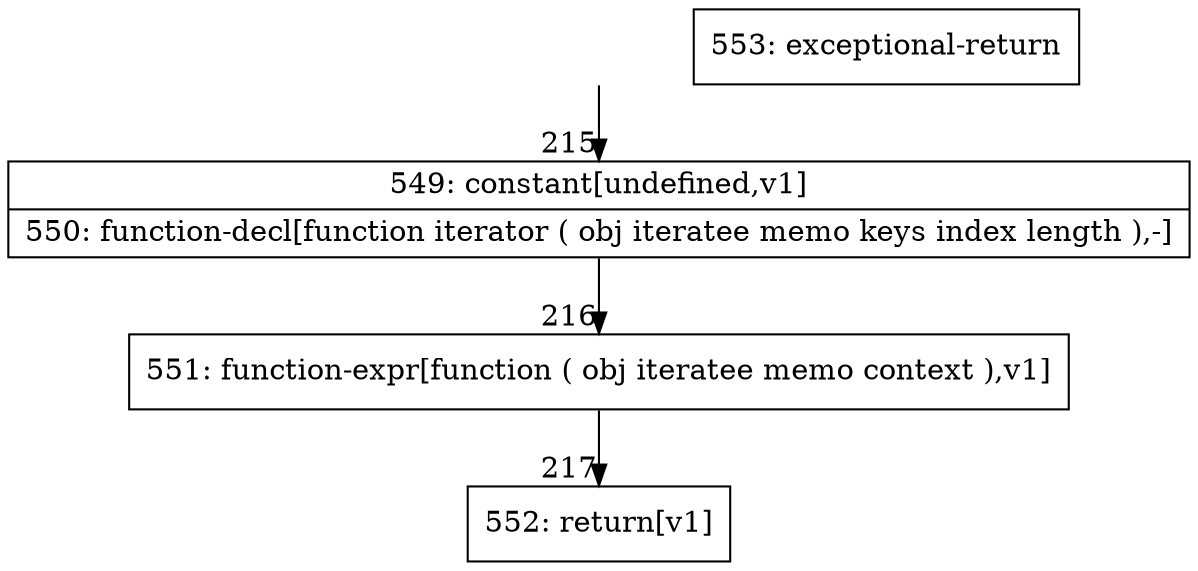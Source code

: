 digraph {
rankdir="TD"
BB_entry20[shape=none,label=""];
BB_entry20 -> BB215 [tailport=s, headport=n, headlabel="    215"]
BB215 [shape=record label="{549: constant[undefined,v1]|550: function-decl[function iterator ( obj iteratee memo keys index length ),-]}" ] 
BB215 -> BB216 [tailport=s, headport=n, headlabel="      216"]
BB216 [shape=record label="{551: function-expr[function ( obj iteratee memo context ),v1]}" ] 
BB216 -> BB217 [tailport=s, headport=n, headlabel="      217"]
BB217 [shape=record label="{552: return[v1]}" ] 
BB218 [shape=record label="{553: exceptional-return}" ] 
//#$~ 199
}
